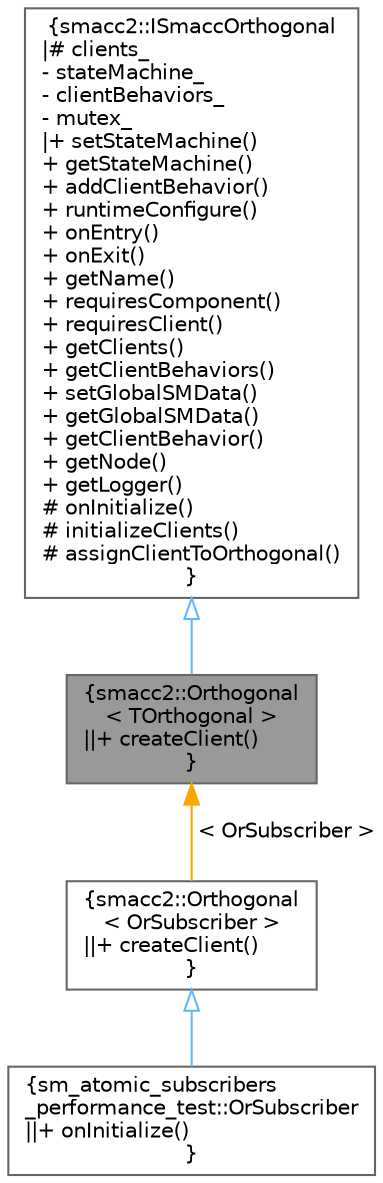 digraph "smacc2::Orthogonal&lt; TOrthogonal &gt;"
{
 // LATEX_PDF_SIZE
  bgcolor="transparent";
  edge [fontname=Helvetica,fontsize=10,labelfontname=Helvetica,labelfontsize=10];
  node [fontname=Helvetica,fontsize=10,shape=box,height=0.2,width=0.4];
  Node1 [label="{smacc2::Orthogonal\l\< TOrthogonal \>\n||+ createClient()\l}",height=0.2,width=0.4,color="gray40", fillcolor="grey60", style="filled", fontcolor="black",tooltip=" "];
  Node2 -> Node1 [dir="back",color="steelblue1",style="solid",arrowtail="onormal"];
  Node2 [label="{smacc2::ISmaccOrthogonal\n|# clients_\l- stateMachine_\l- clientBehaviors_\l- mutex_\l|+ setStateMachine()\l+ getStateMachine()\l+ addClientBehavior()\l+ runtimeConfigure()\l+ onEntry()\l+ onExit()\l+ getName()\l+ requiresComponent()\l+ requiresClient()\l+ getClients()\l+ getClientBehaviors()\l+ setGlobalSMData()\l+ getGlobalSMData()\l+ getClientBehavior()\l+ getNode()\l+ getLogger()\l# onInitialize()\l# initializeClients()\l# assignClientToOrthogonal()\l}",height=0.2,width=0.4,color="gray40", fillcolor="white", style="filled",URL="$classsmacc2_1_1ISmaccOrthogonal.html",tooltip=" "];
  Node1 -> Node3 [dir="back",color="orange",style="solid",label=" \< OrSubscriber \>" ];
  Node3 [label="{smacc2::Orthogonal\l\< OrSubscriber \>\n||+ createClient()\l}",height=0.2,width=0.4,color="gray40", fillcolor="white", style="filled",URL="$classsmacc2_1_1Orthogonal.html",tooltip=" "];
  Node3 -> Node4 [dir="back",color="steelblue1",style="solid",arrowtail="onormal"];
  Node4 [label="{sm_atomic_subscribers\l_performance_test::OrSubscriber\n||+ onInitialize()\l}",height=0.2,width=0.4,color="gray40", fillcolor="white", style="filled",URL="$classsm__atomic__subscribers__performance__test_1_1OrSubscriber.html",tooltip=" "];
}
